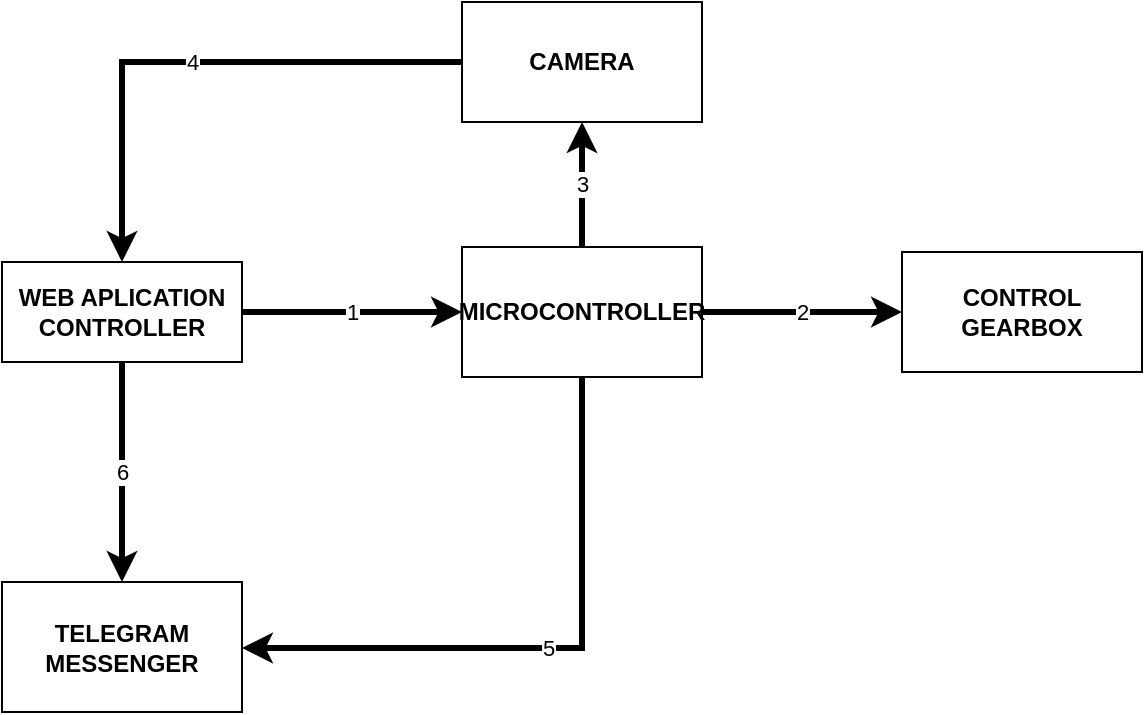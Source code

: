 <mxfile version="21.5.0" type="device">
  <diagram name="Page-1" id="5BYSMfyce9-6_HfdJoZC">
    <mxGraphModel dx="880" dy="452" grid="1" gridSize="10" guides="1" tooltips="1" connect="1" arrows="1" fold="1" page="1" pageScale="1" pageWidth="850" pageHeight="1100" math="0" shadow="0">
      <root>
        <mxCell id="0" />
        <mxCell id="1" parent="0" />
        <mxCell id="x3TrV7ytsA-RZId8P_sm-10" value="1" style="edgeStyle=orthogonalEdgeStyle;rounded=0;orthogonalLoop=1;jettySize=auto;html=1;entryX=0;entryY=0.5;entryDx=0;entryDy=0;strokeWidth=3;" parent="1" source="x3TrV7ytsA-RZId8P_sm-1" target="x3TrV7ytsA-RZId8P_sm-2" edge="1">
          <mxGeometry relative="1" as="geometry" />
        </mxCell>
        <mxCell id="x3TrV7ytsA-RZId8P_sm-18" value="6" style="edgeStyle=orthogonalEdgeStyle;rounded=0;orthogonalLoop=1;jettySize=auto;html=1;entryX=0.5;entryY=0;entryDx=0;entryDy=0;strokeWidth=3;" parent="1" source="x3TrV7ytsA-RZId8P_sm-1" target="x3TrV7ytsA-RZId8P_sm-12" edge="1">
          <mxGeometry relative="1" as="geometry" />
        </mxCell>
        <mxCell id="x3TrV7ytsA-RZId8P_sm-1" value="&lt;b&gt;WEB APLICATION&lt;br&gt;CONTROLLER&lt;br&gt;&lt;/b&gt;" style="rounded=0;whiteSpace=wrap;html=1;" parent="1" vertex="1">
          <mxGeometry x="160" y="140" width="120" height="50" as="geometry" />
        </mxCell>
        <mxCell id="x3TrV7ytsA-RZId8P_sm-6" value="3" style="edgeStyle=orthogonalEdgeStyle;rounded=0;orthogonalLoop=1;jettySize=auto;html=1;strokeWidth=3;" parent="1" source="x3TrV7ytsA-RZId8P_sm-2" target="x3TrV7ytsA-RZId8P_sm-5" edge="1">
          <mxGeometry relative="1" as="geometry" />
        </mxCell>
        <mxCell id="x3TrV7ytsA-RZId8P_sm-17" value="2" style="edgeStyle=orthogonalEdgeStyle;rounded=0;orthogonalLoop=1;jettySize=auto;html=1;entryX=0;entryY=0.5;entryDx=0;entryDy=0;strokeWidth=3;" parent="1" source="x3TrV7ytsA-RZId8P_sm-2" target="x3TrV7ytsA-RZId8P_sm-15" edge="1">
          <mxGeometry relative="1" as="geometry" />
        </mxCell>
        <mxCell id="x3TrV7ytsA-RZId8P_sm-19" value="5" style="edgeStyle=orthogonalEdgeStyle;rounded=0;orthogonalLoop=1;jettySize=auto;html=1;entryX=1;entryY=0.5;entryDx=0;entryDy=0;strokeWidth=3;" parent="1" source="x3TrV7ytsA-RZId8P_sm-2" target="x3TrV7ytsA-RZId8P_sm-12" edge="1">
          <mxGeometry relative="1" as="geometry">
            <Array as="points">
              <mxPoint x="450" y="333" />
              <mxPoint x="280" y="333" />
            </Array>
          </mxGeometry>
        </mxCell>
        <mxCell id="x3TrV7ytsA-RZId8P_sm-2" value="&lt;b&gt;MICROCONTROLLER&lt;/b&gt;" style="whiteSpace=wrap;html=1;rounded=0;" parent="1" vertex="1">
          <mxGeometry x="390" y="132.5" width="120" height="65" as="geometry" />
        </mxCell>
        <mxCell id="x3TrV7ytsA-RZId8P_sm-20" value="4" style="edgeStyle=orthogonalEdgeStyle;rounded=0;orthogonalLoop=1;jettySize=auto;html=1;entryX=0.5;entryY=0;entryDx=0;entryDy=0;strokeWidth=3;" parent="1" source="x3TrV7ytsA-RZId8P_sm-5" target="x3TrV7ytsA-RZId8P_sm-1" edge="1">
          <mxGeometry relative="1" as="geometry" />
        </mxCell>
        <mxCell id="x3TrV7ytsA-RZId8P_sm-5" value="&lt;b&gt;CAMERA&lt;/b&gt;" style="whiteSpace=wrap;html=1;rounded=0;" parent="1" vertex="1">
          <mxGeometry x="390" y="10" width="120" height="60" as="geometry" />
        </mxCell>
        <mxCell id="x3TrV7ytsA-RZId8P_sm-12" value="&lt;b&gt;TELEGRAM&lt;br&gt;MESSENGER&lt;br&gt;&lt;/b&gt;" style="whiteSpace=wrap;html=1;rounded=0;" parent="1" vertex="1">
          <mxGeometry x="160" y="300" width="120" height="65" as="geometry" />
        </mxCell>
        <mxCell id="x3TrV7ytsA-RZId8P_sm-15" value="&lt;b&gt;CONTROL GEARBOX&lt;/b&gt;" style="whiteSpace=wrap;html=1;rounded=0;" parent="1" vertex="1">
          <mxGeometry x="610" y="135" width="120" height="60" as="geometry" />
        </mxCell>
      </root>
    </mxGraphModel>
  </diagram>
</mxfile>

